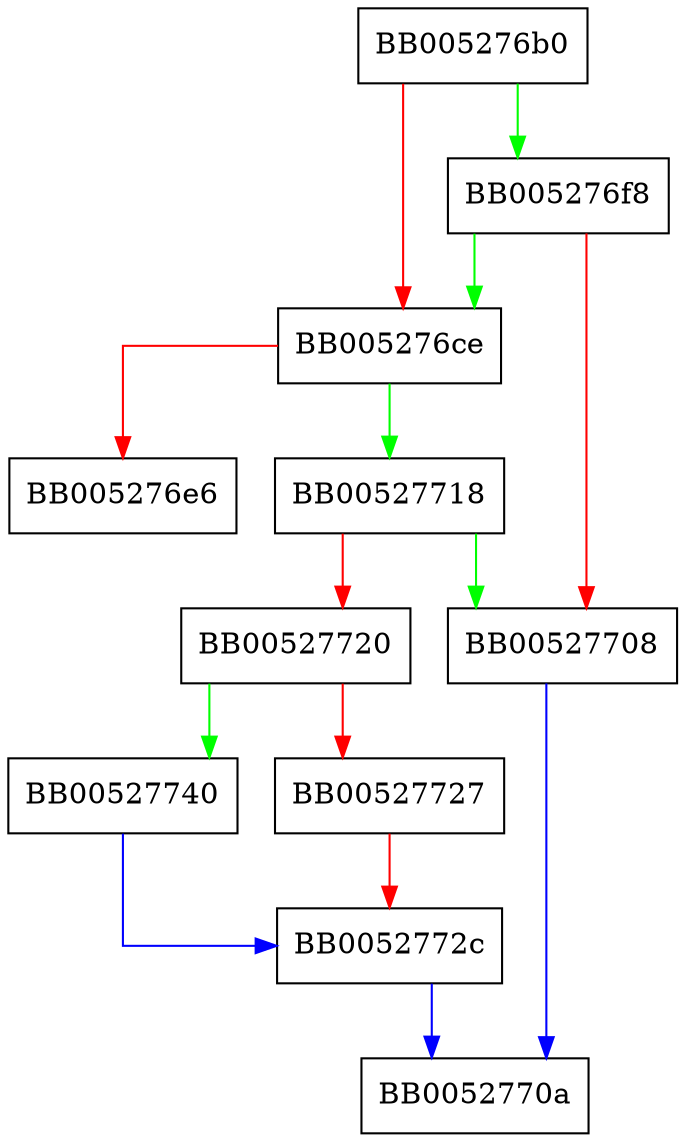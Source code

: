 digraph bn_c2i {
  node [shape="box"];
  graph [splines=ortho];
  BB005276b0 -> BB005276f8 [color="green"];
  BB005276b0 -> BB005276ce [color="red"];
  BB005276ce -> BB00527718 [color="green"];
  BB005276ce -> BB005276e6 [color="red"];
  BB005276f8 -> BB005276ce [color="green"];
  BB005276f8 -> BB00527708 [color="red"];
  BB00527708 -> BB0052770a [color="blue"];
  BB00527718 -> BB00527708 [color="green"];
  BB00527718 -> BB00527720 [color="red"];
  BB00527720 -> BB00527740 [color="green"];
  BB00527720 -> BB00527727 [color="red"];
  BB00527727 -> BB0052772c [color="red"];
  BB0052772c -> BB0052770a [color="blue"];
  BB00527740 -> BB0052772c [color="blue"];
}